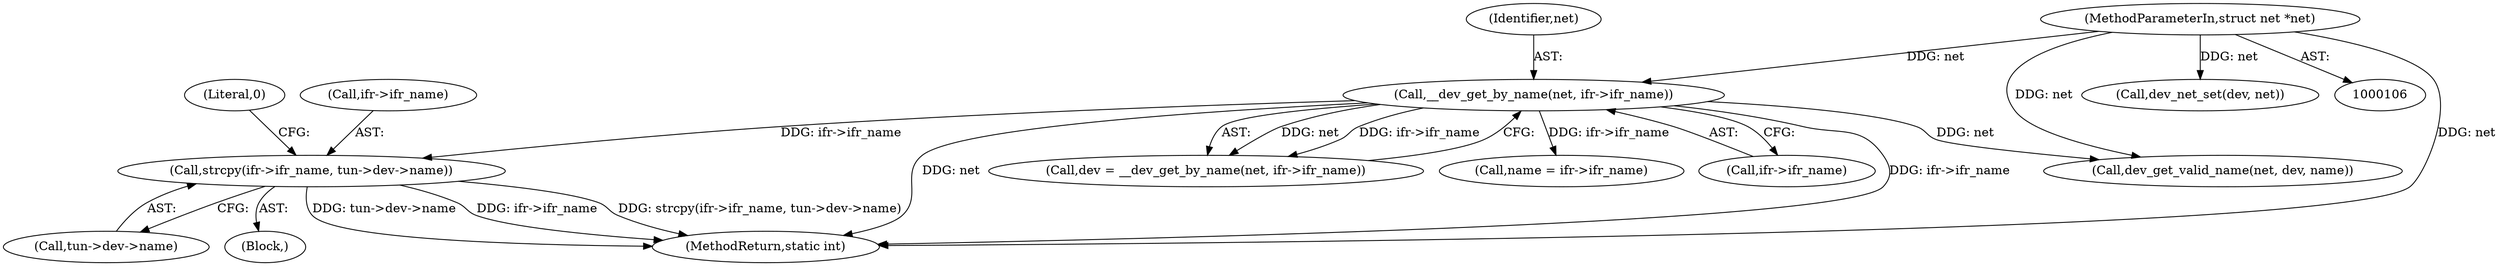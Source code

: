 digraph "0_linux_5c25f65fd1e42685f7ccd80e0621829c105785d9@API" {
"1000564" [label="(Call,strcpy(ifr->ifr_name, tun->dev->name))"];
"1000129" [label="(Call,__dev_get_by_name(net, ifr->ifr_name))"];
"1000107" [label="(MethodParameterIn,struct net *net)"];
"1000574" [label="(Literal,0)"];
"1000596" [label="(MethodReturn,static int)"];
"1000127" [label="(Call,dev = __dev_get_by_name(net, ifr->ifr_name))"];
"1000353" [label="(Call,dev_get_valid_name(net, dev, name))"];
"1000130" [label="(Identifier,net)"];
"1000330" [label="(Call,name = ifr->ifr_name)"];
"1000131" [label="(Call,ifr->ifr_name)"];
"1000568" [label="(Call,tun->dev->name)"];
"1000565" [label="(Call,ifr->ifr_name)"];
"1000110" [label="(Block,)"];
"1000564" [label="(Call,strcpy(ifr->ifr_name, tun->dev->name))"];
"1000107" [label="(MethodParameterIn,struct net *net)"];
"1000129" [label="(Call,__dev_get_by_name(net, ifr->ifr_name))"];
"1000362" [label="(Call,dev_net_set(dev, net))"];
"1000564" -> "1000110"  [label="AST: "];
"1000564" -> "1000568"  [label="CFG: "];
"1000565" -> "1000564"  [label="AST: "];
"1000568" -> "1000564"  [label="AST: "];
"1000574" -> "1000564"  [label="CFG: "];
"1000564" -> "1000596"  [label="DDG: tun->dev->name"];
"1000564" -> "1000596"  [label="DDG: ifr->ifr_name"];
"1000564" -> "1000596"  [label="DDG: strcpy(ifr->ifr_name, tun->dev->name)"];
"1000129" -> "1000564"  [label="DDG: ifr->ifr_name"];
"1000129" -> "1000127"  [label="AST: "];
"1000129" -> "1000131"  [label="CFG: "];
"1000130" -> "1000129"  [label="AST: "];
"1000131" -> "1000129"  [label="AST: "];
"1000127" -> "1000129"  [label="CFG: "];
"1000129" -> "1000596"  [label="DDG: net"];
"1000129" -> "1000596"  [label="DDG: ifr->ifr_name"];
"1000129" -> "1000127"  [label="DDG: net"];
"1000129" -> "1000127"  [label="DDG: ifr->ifr_name"];
"1000107" -> "1000129"  [label="DDG: net"];
"1000129" -> "1000330"  [label="DDG: ifr->ifr_name"];
"1000129" -> "1000353"  [label="DDG: net"];
"1000107" -> "1000106"  [label="AST: "];
"1000107" -> "1000596"  [label="DDG: net"];
"1000107" -> "1000353"  [label="DDG: net"];
"1000107" -> "1000362"  [label="DDG: net"];
}
